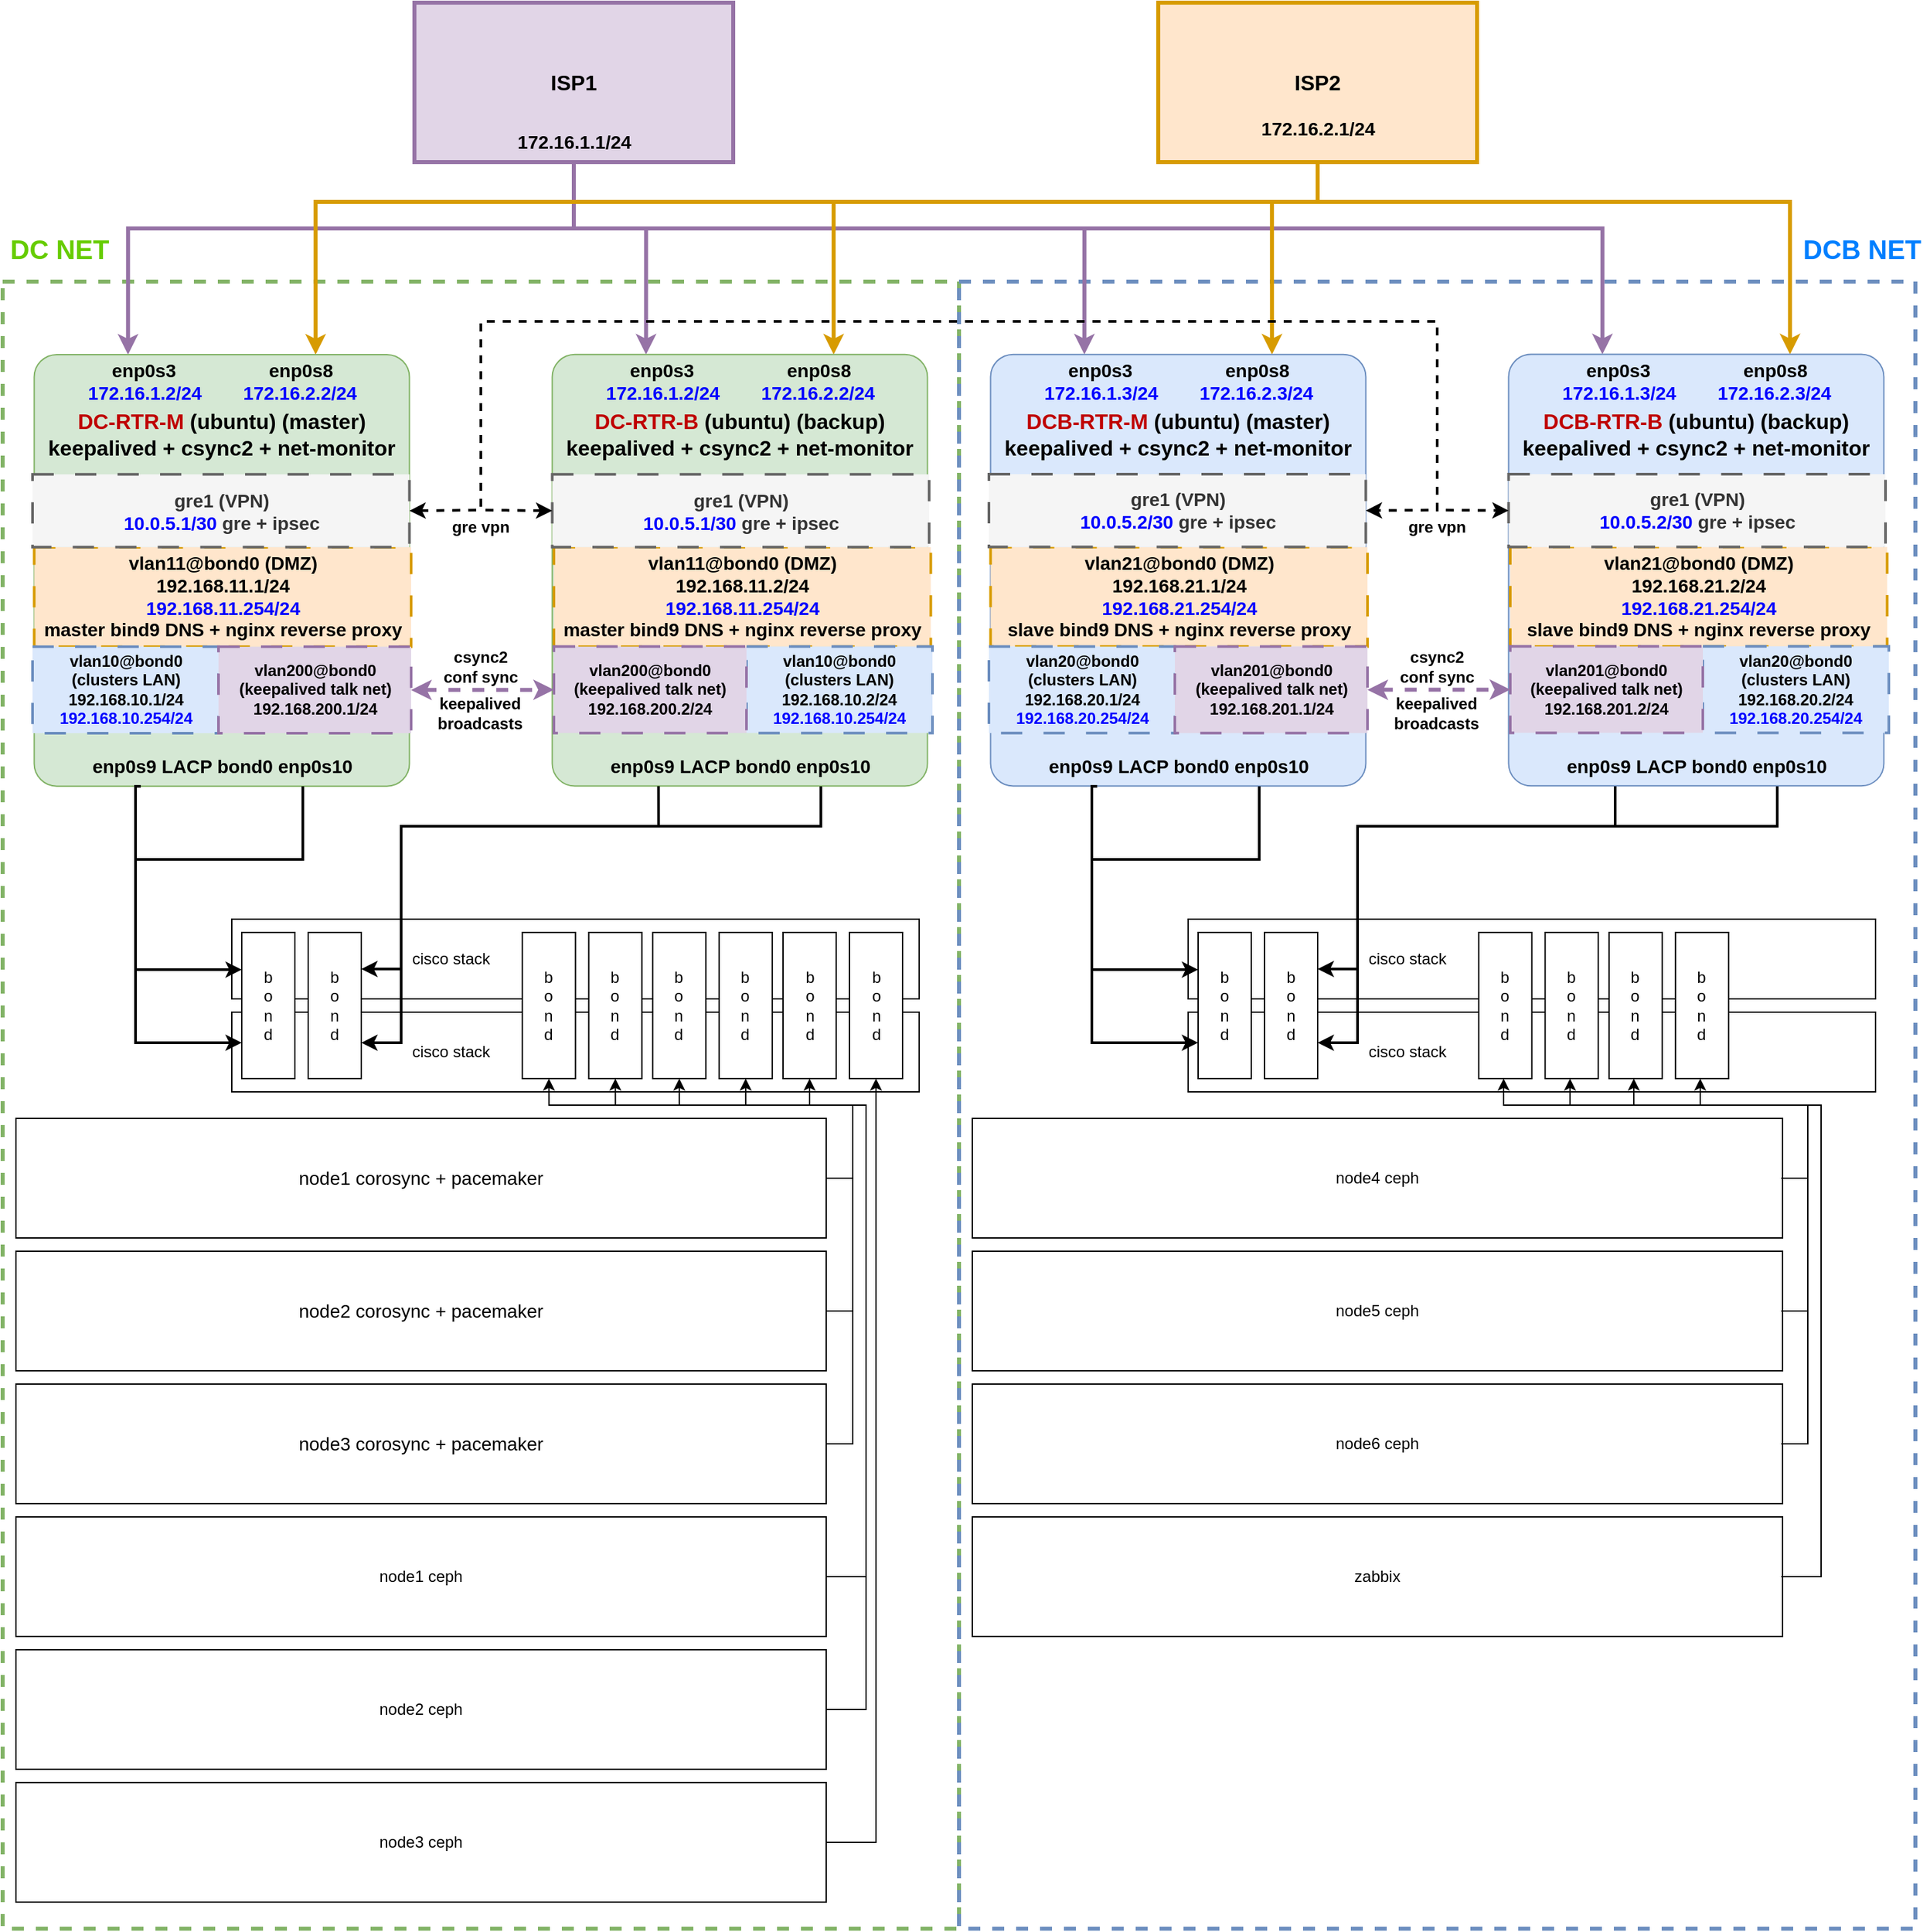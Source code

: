 <mxfile version="22.0.2" type="device">
  <diagram name="Page-1" id="IT8xFHg77yLzhzWXmNTj">
    <mxGraphModel dx="1418" dy="828" grid="1" gridSize="10" guides="1" tooltips="1" connect="1" arrows="1" fold="1" page="1" pageScale="1" pageWidth="1500" pageHeight="1500" math="0" shadow="0">
      <root>
        <mxCell id="0" />
        <mxCell id="1" parent="0" />
        <mxCell id="304MMqTgSd5EWZDUDToS-52" value="" style="rounded=0;whiteSpace=wrap;html=1;fillColor=none;dashed=1;strokeWidth=3;strokeColor=#82b366;" parent="1" vertex="1">
          <mxGeometry x="40" y="240" width="720" height="1240" as="geometry" />
        </mxCell>
        <mxCell id="304MMqTgSd5EWZDUDToS-53" value="" style="rounded=0;whiteSpace=wrap;html=1;fillColor=none;dashed=1;strokeWidth=3;strokeColor=#6c8ebf;" parent="1" vertex="1">
          <mxGeometry x="760" y="240" width="720" height="1240" as="geometry" />
        </mxCell>
        <mxCell id="304MMqTgSd5EWZDUDToS-103" style="edgeStyle=orthogonalEdgeStyle;rounded=0;orthogonalLoop=1;jettySize=auto;html=1;entryX=0.25;entryY=0;entryDx=0;entryDy=0;fillColor=#e1d5e7;strokeColor=#9673a6;strokeWidth=3;" parent="1" source="304MMqTgSd5EWZDUDToS-54" target="304MMqTgSd5EWZDUDToS-56" edge="1">
          <mxGeometry relative="1" as="geometry">
            <Array as="points">
              <mxPoint x="470" y="200" />
              <mxPoint x="134" y="200" />
            </Array>
          </mxGeometry>
        </mxCell>
        <mxCell id="304MMqTgSd5EWZDUDToS-104" style="edgeStyle=orthogonalEdgeStyle;rounded=0;orthogonalLoop=1;jettySize=auto;html=1;entryX=0.25;entryY=0;entryDx=0;entryDy=0;fillColor=#e1d5e7;strokeColor=#9673a6;strokeWidth=3;" parent="1" source="304MMqTgSd5EWZDUDToS-54" target="304MMqTgSd5EWZDUDToS-68" edge="1">
          <mxGeometry relative="1" as="geometry">
            <Array as="points">
              <mxPoint x="470" y="200" />
              <mxPoint x="524" y="200" />
            </Array>
          </mxGeometry>
        </mxCell>
        <mxCell id="304MMqTgSd5EWZDUDToS-106" style="edgeStyle=orthogonalEdgeStyle;rounded=0;orthogonalLoop=1;jettySize=auto;html=1;entryX=0.25;entryY=0;entryDx=0;entryDy=0;fillColor=#e1d5e7;strokeColor=#9673a6;strokeWidth=3;" parent="1" source="304MMqTgSd5EWZDUDToS-54" target="304MMqTgSd5EWZDUDToS-87" edge="1">
          <mxGeometry relative="1" as="geometry">
            <Array as="points">
              <mxPoint x="470" y="200" />
              <mxPoint x="1244" y="200" />
            </Array>
          </mxGeometry>
        </mxCell>
        <mxCell id="304MMqTgSd5EWZDUDToS-107" style="edgeStyle=orthogonalEdgeStyle;rounded=0;orthogonalLoop=1;jettySize=auto;html=1;entryX=0.25;entryY=0;entryDx=0;entryDy=0;fillColor=#e1d5e7;strokeColor=#9673a6;strokeWidth=3;" parent="1" source="304MMqTgSd5EWZDUDToS-54" target="304MMqTgSd5EWZDUDToS-78" edge="1">
          <mxGeometry relative="1" as="geometry">
            <Array as="points">
              <mxPoint x="470" y="200" />
              <mxPoint x="854" y="200" />
            </Array>
          </mxGeometry>
        </mxCell>
        <mxCell id="304MMqTgSd5EWZDUDToS-54" value="&lt;b&gt;&lt;font style=&quot;font-size: 16px;&quot;&gt;ISP1&lt;br&gt;&lt;/font&gt;&lt;/b&gt;" style="rounded=0;whiteSpace=wrap;html=1;strokeWidth=3;fillColor=#e1d5e7;strokeColor=#9673a6;gradientColor=none;perimeterSpacing=0;" parent="1" vertex="1">
          <mxGeometry x="350" y="30" width="240" height="120" as="geometry" />
        </mxCell>
        <mxCell id="304MMqTgSd5EWZDUDToS-108" style="edgeStyle=orthogonalEdgeStyle;rounded=0;orthogonalLoop=1;jettySize=auto;html=1;entryX=0.75;entryY=0;entryDx=0;entryDy=0;strokeWidth=3;fillColor=#ffe6cc;strokeColor=#d79b00;" parent="1" source="304MMqTgSd5EWZDUDToS-55" target="304MMqTgSd5EWZDUDToS-56" edge="1">
          <mxGeometry relative="1" as="geometry">
            <Array as="points">
              <mxPoint x="1030" y="180" />
              <mxPoint x="276" y="180" />
            </Array>
          </mxGeometry>
        </mxCell>
        <mxCell id="304MMqTgSd5EWZDUDToS-109" style="edgeStyle=orthogonalEdgeStyle;rounded=0;orthogonalLoop=1;jettySize=auto;html=1;entryX=0.75;entryY=0;entryDx=0;entryDy=0;strokeWidth=3;fillColor=#ffe6cc;strokeColor=#d79b00;" parent="1" source="304MMqTgSd5EWZDUDToS-55" target="304MMqTgSd5EWZDUDToS-68" edge="1">
          <mxGeometry relative="1" as="geometry">
            <Array as="points">
              <mxPoint x="1030" y="180" />
              <mxPoint x="666" y="180" />
            </Array>
          </mxGeometry>
        </mxCell>
        <mxCell id="304MMqTgSd5EWZDUDToS-110" style="edgeStyle=orthogonalEdgeStyle;rounded=0;orthogonalLoop=1;jettySize=auto;html=1;entryX=0.75;entryY=0;entryDx=0;entryDy=0;strokeWidth=3;fillColor=#ffe6cc;strokeColor=#d79b00;" parent="1" source="304MMqTgSd5EWZDUDToS-55" target="304MMqTgSd5EWZDUDToS-78" edge="1">
          <mxGeometry relative="1" as="geometry">
            <Array as="points">
              <mxPoint x="1030" y="180" />
              <mxPoint x="996" y="180" />
            </Array>
          </mxGeometry>
        </mxCell>
        <mxCell id="304MMqTgSd5EWZDUDToS-111" style="edgeStyle=orthogonalEdgeStyle;rounded=0;orthogonalLoop=1;jettySize=auto;html=1;entryX=0.75;entryY=0;entryDx=0;entryDy=0;strokeWidth=3;fillColor=#ffe6cc;strokeColor=#d79b00;" parent="1" source="304MMqTgSd5EWZDUDToS-55" target="304MMqTgSd5EWZDUDToS-87" edge="1">
          <mxGeometry relative="1" as="geometry">
            <Array as="points">
              <mxPoint x="1030" y="180" />
              <mxPoint x="1386" y="180" />
            </Array>
          </mxGeometry>
        </mxCell>
        <mxCell id="304MMqTgSd5EWZDUDToS-55" value="&lt;b&gt;&lt;font style=&quot;font-size: 16px;&quot;&gt;ISP2&lt;br&gt;&lt;/font&gt;&lt;/b&gt;" style="rounded=0;whiteSpace=wrap;html=1;strokeWidth=3;fillColor=#ffe6cc;strokeColor=#d79b00;" parent="1" vertex="1">
          <mxGeometry x="910" y="30" width="240" height="120" as="geometry" />
        </mxCell>
        <mxCell id="304MMqTgSd5EWZDUDToS-56" value="&lt;b&gt;&lt;font style=&quot;font-size: 16px;&quot;&gt;&lt;br&gt;&lt;/font&gt;&lt;/b&gt;" style="rounded=1;whiteSpace=wrap;html=1;fillColor=#d5e8d4;strokeColor=#82b366;arcSize=6;" parent="1" vertex="1">
          <mxGeometry x="63.75" y="294.94" width="282.5" height="324.88" as="geometry" />
        </mxCell>
        <mxCell id="304MMqTgSd5EWZDUDToS-57" value="&lt;b style=&quot;border-color: var(--border-color);&quot;&gt;&lt;font style=&quot;border-color: var(--border-color); font-size: 16px;&quot;&gt;&lt;font color=&quot;#bf0000&quot;&gt;DC-RTR-M&lt;/font&gt; (ubuntu) (master)&lt;br&gt;keepalived + csync2 + net-monitor&lt;br&gt;&lt;/font&gt;&lt;/b&gt;" style="text;html=1;strokeColor=none;fillColor=none;align=center;verticalAlign=middle;whiteSpace=wrap;rounded=0;" parent="1" vertex="1">
          <mxGeometry x="60" y="339.88" width="290" height="30" as="geometry" />
        </mxCell>
        <mxCell id="304MMqTgSd5EWZDUDToS-58" value="&lt;b style=&quot;font-size: 14px;&quot;&gt;enp0s3&amp;nbsp; &amp;nbsp; &amp;nbsp; &amp;nbsp; &amp;nbsp; &amp;nbsp; &amp;nbsp; &amp;nbsp;&amp;nbsp;&lt;font style=&quot;font-size: 14px;&quot; color=&quot;#0000cc&quot;&gt;&amp;nbsp;&amp;nbsp;&lt;/font&gt;enp0s8&lt;br&gt;&lt;font color=&quot;#0000ff&quot;&gt;172.16.1.2/24&lt;/font&gt;&amp;nbsp; &amp;nbsp; &amp;nbsp; &amp;nbsp; &lt;font color=&quot;#0000ff&quot;&gt;172.16.2.2/24&lt;/font&gt;&lt;/b&gt;" style="text;html=1;strokeColor=none;fillColor=none;align=center;verticalAlign=middle;whiteSpace=wrap;rounded=0;" parent="1" vertex="1">
          <mxGeometry x="82.5" y="299.88" width="245" height="30" as="geometry" />
        </mxCell>
        <mxCell id="304MMqTgSd5EWZDUDToS-59" value="&lt;b style=&quot;font-size: 14px;&quot;&gt;vlan11@bond0 (DMZ)&lt;br&gt;192.168.11.1/24&lt;br&gt;&lt;font color=&quot;#0000ff&quot;&gt;192.168.11.254/24&lt;/font&gt;&lt;br&gt;master bind9 DNS + nginx reverse proxy&lt;/b&gt;" style="rounded=0;whiteSpace=wrap;html=1;fillColor=#ffe6cc;strokeColor=#d79b00;dashed=1;dashPattern=8 8;strokeWidth=2;" parent="1" vertex="1">
          <mxGeometry x="63.75" y="440" width="283.75" height="74.88" as="geometry" />
        </mxCell>
        <mxCell id="304MMqTgSd5EWZDUDToS-60" value="&lt;b&gt;vlan10@bond0&lt;br&gt;(clusters LAN)&lt;br&gt;192.168.10.1/24&lt;br&gt;&lt;font color=&quot;#0000ff&quot;&gt;192.168.10.254/24&lt;/font&gt;&lt;br&gt;&lt;/b&gt;" style="rounded=0;whiteSpace=wrap;html=1;fillColor=#dae8fc;strokeColor=#6c8ebf;dashed=1;dashPattern=8 8;strokeWidth=2;" parent="1" vertex="1">
          <mxGeometry x="62.5" y="514.88" width="140" height="65.12" as="geometry" />
        </mxCell>
        <mxCell id="304MMqTgSd5EWZDUDToS-61" value="&lt;b style=&quot;&quot;&gt;vlan200@bond0&lt;br&gt;(keepalived talk net)&lt;br&gt;192.168.200.1/24&lt;br&gt;&lt;/b&gt;" style="rounded=0;whiteSpace=wrap;html=1;fillColor=#e1d5e7;strokeColor=#9673a6;dashed=1;dashPattern=8 8;strokeWidth=2;" parent="1" vertex="1">
          <mxGeometry x="202.5" y="514.88" width="145" height="65.12" as="geometry" />
        </mxCell>
        <mxCell id="304MMqTgSd5EWZDUDToS-62" value="&lt;b style=&quot;font-size: 14px;&quot;&gt;enp0s9 LACP bond0 enp0s10&lt;br&gt;&lt;/b&gt;" style="text;html=1;strokeColor=none;fillColor=none;align=center;verticalAlign=middle;whiteSpace=wrap;rounded=0;" parent="1" vertex="1">
          <mxGeometry x="82.5" y="589.88" width="245" height="30" as="geometry" />
        </mxCell>
        <mxCell id="304MMqTgSd5EWZDUDToS-63" value="&lt;span style=&quot;white-space: pre;&quot;&gt;&#x9;&lt;/span&gt;&lt;span style=&quot;white-space: pre;&quot;&gt;&#x9;&lt;/span&gt;&lt;span style=&quot;white-space: pre;&quot;&gt;&#x9;&lt;/span&gt;&lt;span style=&quot;white-space: pre;&quot;&gt;&#x9;&lt;/span&gt;&lt;span style=&quot;white-space: pre;&quot;&gt;&#x9;&lt;/span&gt;cisco stack&amp;nbsp;" style="rounded=0;whiteSpace=wrap;html=1;align=left;" parent="1" vertex="1">
          <mxGeometry x="212.5" y="720" width="517.5" height="60" as="geometry" />
        </mxCell>
        <mxCell id="304MMqTgSd5EWZDUDToS-64" value="&lt;b&gt;csync2&lt;br&gt;conf sync&lt;/b&gt;" style="text;html=1;strokeColor=none;fillColor=none;align=center;verticalAlign=middle;whiteSpace=wrap;rounded=0;" parent="1" vertex="1">
          <mxGeometry x="335" y="514.76" width="130" height="30" as="geometry" />
        </mxCell>
        <mxCell id="304MMqTgSd5EWZDUDToS-65" value="&lt;b&gt;keepalived&lt;br&gt;broadcasts&lt;/b&gt;" style="text;html=1;strokeColor=none;fillColor=none;align=center;verticalAlign=middle;whiteSpace=wrap;rounded=0;" parent="1" vertex="1">
          <mxGeometry x="358.44" y="550" width="83.12" height="30" as="geometry" />
        </mxCell>
        <mxCell id="304MMqTgSd5EWZDUDToS-66" value="&lt;b style=&quot;border-color: var(--border-color);&quot;&gt;&lt;font style=&quot;border-color: var(--border-color); font-size: 14px;&quot;&gt;172.16.1.1/24&lt;/font&gt;&lt;/b&gt;" style="text;html=1;strokeColor=none;fillColor=none;align=center;verticalAlign=middle;whiteSpace=wrap;rounded=0;" parent="1" vertex="1">
          <mxGeometry x="413.5" y="120" width="113" height="30" as="geometry" />
        </mxCell>
        <mxCell id="304MMqTgSd5EWZDUDToS-67" value="&lt;b style=&quot;border-color: var(--border-color);&quot;&gt;&lt;font style=&quot;border-color: var(--border-color); font-size: 14px;&quot;&gt;172.16.2.1/24&lt;/font&gt;&lt;/b&gt;" style="text;html=1;strokeColor=none;fillColor=none;align=center;verticalAlign=middle;whiteSpace=wrap;rounded=0;" parent="1" vertex="1">
          <mxGeometry x="973.5" y="110" width="113" height="30" as="geometry" />
        </mxCell>
        <mxCell id="304MMqTgSd5EWZDUDToS-68" value="&lt;b&gt;&lt;font style=&quot;font-size: 16px;&quot;&gt;&lt;br&gt;&lt;/font&gt;&lt;/b&gt;" style="rounded=1;whiteSpace=wrap;html=1;fillColor=#d5e8d4;strokeColor=#82b366;arcSize=6;" parent="1" vertex="1">
          <mxGeometry x="453.75" y="294.88" width="282.5" height="324.88" as="geometry" />
        </mxCell>
        <mxCell id="304MMqTgSd5EWZDUDToS-69" value="&lt;b style=&quot;border-color: var(--border-color);&quot;&gt;&lt;font style=&quot;border-color: var(--border-color); font-size: 16px;&quot;&gt;&lt;font color=&quot;#bf0000&quot;&gt;DC-RTR-B&lt;/font&gt;&amp;nbsp;(ubuntu) (backup)&lt;br&gt;keepalived + csync2 + net-monitor&lt;br&gt;&lt;/font&gt;&lt;/b&gt;" style="text;html=1;strokeColor=none;fillColor=none;align=center;verticalAlign=middle;whiteSpace=wrap;rounded=0;" parent="1" vertex="1">
          <mxGeometry x="450" y="339.82" width="290" height="30" as="geometry" />
        </mxCell>
        <mxCell id="304MMqTgSd5EWZDUDToS-70" value="&lt;b style=&quot;font-size: 14px;&quot;&gt;enp0s3&amp;nbsp; &amp;nbsp; &amp;nbsp; &amp;nbsp; &amp;nbsp; &amp;nbsp; &amp;nbsp; &amp;nbsp;&amp;nbsp;&lt;font style=&quot;font-size: 14px;&quot; color=&quot;#0000cc&quot;&gt;&amp;nbsp;&amp;nbsp;&lt;/font&gt;enp0s8&lt;br&gt;&lt;font color=&quot;#0000ff&quot;&gt;172.16.1.2/24&lt;/font&gt;&amp;nbsp; &amp;nbsp; &amp;nbsp; &amp;nbsp; &lt;font color=&quot;#0000ff&quot;&gt;172.16.2.2/24&lt;/font&gt;&lt;/b&gt;" style="text;html=1;strokeColor=none;fillColor=none;align=center;verticalAlign=middle;whiteSpace=wrap;rounded=0;" parent="1" vertex="1">
          <mxGeometry x="472.5" y="299.82" width="245" height="30" as="geometry" />
        </mxCell>
        <mxCell id="304MMqTgSd5EWZDUDToS-71" value="&lt;b style=&quot;font-size: 14px;&quot;&gt;vlan11@bond0 (DMZ)&lt;br&gt;192.168.11.2/24&lt;br&gt;&lt;font color=&quot;#0000ff&quot;&gt;192.168.11.254/24&lt;/font&gt;&lt;br&gt;master bind9 DNS + nginx reverse proxy&lt;/b&gt;" style="rounded=0;whiteSpace=wrap;html=1;fillColor=#ffe6cc;strokeColor=#d79b00;dashed=1;dashPattern=8 8;strokeWidth=2;" parent="1" vertex="1">
          <mxGeometry x="455" y="439.88" width="283.75" height="74.94" as="geometry" />
        </mxCell>
        <mxCell id="304MMqTgSd5EWZDUDToS-72" value="&lt;b&gt;vlan10@bond0&lt;br&gt;(clusters LAN)&lt;br&gt;192.168.10.2/24&lt;br&gt;&lt;font color=&quot;#0000ff&quot;&gt;192.168.10.254/24&lt;/font&gt;&lt;br&gt;&lt;/b&gt;" style="rounded=0;whiteSpace=wrap;html=1;fillColor=#dae8fc;strokeColor=#6c8ebf;dashed=1;dashPattern=8 8;strokeWidth=2;" parent="1" vertex="1">
          <mxGeometry x="600" y="514.76" width="140" height="65.06" as="geometry" />
        </mxCell>
        <mxCell id="304MMqTgSd5EWZDUDToS-73" value="&lt;b style=&quot;&quot;&gt;vlan200@bond0&lt;br&gt;(keepalived talk net)&lt;br&gt;192.168.200.2/24&lt;br&gt;&lt;/b&gt;" style="rounded=0;whiteSpace=wrap;html=1;fillColor=#e1d5e7;strokeColor=#9673a6;dashed=1;dashPattern=8 8;strokeWidth=2;" parent="1" vertex="1">
          <mxGeometry x="455" y="514.76" width="145" height="65.06" as="geometry" />
        </mxCell>
        <mxCell id="304MMqTgSd5EWZDUDToS-120" style="edgeStyle=orthogonalEdgeStyle;rounded=0;orthogonalLoop=1;jettySize=auto;html=1;exitX=0.25;exitY=1;exitDx=0;exitDy=0;entryX=1;entryY=0.25;entryDx=0;entryDy=0;strokeWidth=2;" parent="1" source="304MMqTgSd5EWZDUDToS-74" target="304MMqTgSd5EWZDUDToS-114" edge="1">
          <mxGeometry relative="1" as="geometry">
            <Array as="points">
              <mxPoint x="534" y="650" />
              <mxPoint x="340" y="650" />
              <mxPoint x="340" y="758" />
            </Array>
          </mxGeometry>
        </mxCell>
        <mxCell id="304MMqTgSd5EWZDUDToS-74" value="&lt;b style=&quot;font-size: 14px;&quot;&gt;enp0s9 LACP bond0 enp0s10&lt;br&gt;&lt;/b&gt;" style="text;html=1;strokeColor=none;fillColor=none;align=center;verticalAlign=middle;whiteSpace=wrap;rounded=0;" parent="1" vertex="1">
          <mxGeometry x="472.5" y="589.82" width="245" height="30" as="geometry" />
        </mxCell>
        <mxCell id="304MMqTgSd5EWZDUDToS-75" value="" style="endArrow=classic;startArrow=classic;html=1;rounded=0;exitX=1;exitY=0.5;exitDx=0;exitDy=0;entryX=0;entryY=0.5;entryDx=0;entryDy=0;strokeWidth=3;dashed=1;fillColor=#e1d5e7;strokeColor=#9673a6;" parent="1" source="304MMqTgSd5EWZDUDToS-61" target="304MMqTgSd5EWZDUDToS-73" edge="1">
          <mxGeometry width="50" height="50" relative="1" as="geometry">
            <mxPoint x="440" y="560" as="sourcePoint" />
            <mxPoint x="490" y="510" as="targetPoint" />
          </mxGeometry>
        </mxCell>
        <mxCell id="304MMqTgSd5EWZDUDToS-76" value="&lt;font size=&quot;1&quot;&gt;&lt;b style=&quot;font-size: 14px;&quot;&gt;gre1 (VPN)&lt;br&gt;&lt;font color=&quot;#0000ff&quot;&gt;10.0.5.1/30&amp;nbsp;&lt;/font&gt;gre + ipsec&lt;br&gt;&lt;/b&gt;&lt;/font&gt;" style="rounded=0;whiteSpace=wrap;html=1;dashed=1;dashPattern=8 8;strokeWidth=2;fillColor=#f5f5f5;fontColor=#333333;strokeColor=#666666;" parent="1" vertex="1">
          <mxGeometry x="62.5" y="385.12" width="283.75" height="54.76" as="geometry" />
        </mxCell>
        <mxCell id="304MMqTgSd5EWZDUDToS-77" value="&lt;font size=&quot;1&quot;&gt;&lt;b style=&quot;font-size: 14px;&quot;&gt;gre1 (VPN)&lt;br&gt;&lt;font color=&quot;#0000ff&quot;&gt;10.0.5.1/30&amp;nbsp;&lt;/font&gt;gre + ipsec&lt;br&gt;&lt;/b&gt;&lt;/font&gt;" style="rounded=0;whiteSpace=wrap;html=1;dashed=1;dashPattern=8 8;strokeWidth=2;fillColor=#f5f5f5;fontColor=#333333;strokeColor=#666666;" parent="1" vertex="1">
          <mxGeometry x="453.75" y="385.12" width="283.75" height="54.76" as="geometry" />
        </mxCell>
        <mxCell id="304MMqTgSd5EWZDUDToS-78" value="&lt;b&gt;&lt;font style=&quot;font-size: 16px;&quot;&gt;&lt;br&gt;&lt;/font&gt;&lt;/b&gt;" style="rounded=1;whiteSpace=wrap;html=1;fillColor=#dae8fc;strokeColor=#6c8ebf;arcSize=6;" parent="1" vertex="1">
          <mxGeometry x="783.75" y="294.82" width="282.5" height="324.88" as="geometry" />
        </mxCell>
        <mxCell id="304MMqTgSd5EWZDUDToS-79" value="&lt;b style=&quot;border-color: var(--border-color);&quot;&gt;&lt;font style=&quot;border-color: var(--border-color); font-size: 16px;&quot;&gt;&lt;font color=&quot;#bf0000&quot;&gt;DCB-RTR-M&lt;/font&gt; (ubuntu) (master)&lt;br&gt;keepalived + csync2 + net-monitor&lt;br&gt;&lt;/font&gt;&lt;/b&gt;" style="text;html=1;strokeColor=none;fillColor=none;align=center;verticalAlign=middle;whiteSpace=wrap;rounded=0;" parent="1" vertex="1">
          <mxGeometry x="780" y="339.76" width="290" height="30" as="geometry" />
        </mxCell>
        <mxCell id="304MMqTgSd5EWZDUDToS-80" value="&lt;b style=&quot;font-size: 14px;&quot;&gt;enp0s3&amp;nbsp; &amp;nbsp; &amp;nbsp; &amp;nbsp; &amp;nbsp; &amp;nbsp; &amp;nbsp; &amp;nbsp;&amp;nbsp;&lt;font style=&quot;font-size: 14px;&quot; color=&quot;#0000cc&quot;&gt;&amp;nbsp;&amp;nbsp;&lt;/font&gt;enp0s8&lt;br&gt;&lt;font color=&quot;#0000ff&quot;&gt;172.16.1.3/24&lt;/font&gt;&amp;nbsp; &amp;nbsp; &amp;nbsp; &amp;nbsp; &lt;font color=&quot;#0000ff&quot;&gt;172.16.2.3/24&lt;/font&gt;&lt;/b&gt;" style="text;html=1;strokeColor=none;fillColor=none;align=center;verticalAlign=middle;whiteSpace=wrap;rounded=0;" parent="1" vertex="1">
          <mxGeometry x="802.5" y="299.76" width="245" height="30" as="geometry" />
        </mxCell>
        <mxCell id="304MMqTgSd5EWZDUDToS-81" value="&lt;b style=&quot;font-size: 14px;&quot;&gt;vlan21@bond0 (DMZ)&lt;br&gt;192.168.21.1/24&lt;br&gt;&lt;font color=&quot;#0000ff&quot;&gt;192.168.21.254/24&lt;/font&gt;&lt;br&gt;slave bind9 DNS + nginx reverse proxy&lt;/b&gt;" style="rounded=0;whiteSpace=wrap;html=1;fillColor=#ffe6cc;strokeColor=#d79b00;dashed=1;dashPattern=8 8;strokeWidth=2;" parent="1" vertex="1">
          <mxGeometry x="783.75" y="439.88" width="283.75" height="74.88" as="geometry" />
        </mxCell>
        <mxCell id="304MMqTgSd5EWZDUDToS-82" value="&lt;b&gt;vlan20@bond0&lt;br&gt;(clusters LAN)&lt;br&gt;192.168.20.1/24&lt;br&gt;&lt;font color=&quot;#0000ff&quot;&gt;192.168.20.254/24&lt;/font&gt;&lt;br&gt;&lt;/b&gt;" style="rounded=0;whiteSpace=wrap;html=1;fillColor=#dae8fc;strokeColor=#6c8ebf;dashed=1;dashPattern=8 8;strokeWidth=2;" parent="1" vertex="1">
          <mxGeometry x="782.5" y="514.76" width="140" height="65.12" as="geometry" />
        </mxCell>
        <mxCell id="304MMqTgSd5EWZDUDToS-83" value="&lt;b style=&quot;&quot;&gt;vlan201@bond0&lt;br&gt;(keepalived talk net)&lt;br&gt;192.168.201.1/24&lt;br&gt;&lt;/b&gt;" style="rounded=0;whiteSpace=wrap;html=1;fillColor=#e1d5e7;strokeColor=#9673a6;dashed=1;dashPattern=8 8;strokeWidth=2;" parent="1" vertex="1">
          <mxGeometry x="922.5" y="514.76" width="145" height="65.12" as="geometry" />
        </mxCell>
        <mxCell id="304MMqTgSd5EWZDUDToS-84" value="&lt;b style=&quot;font-size: 14px;&quot;&gt;enp0s9 LACP bond0 enp0s10&lt;br&gt;&lt;/b&gt;" style="text;html=1;strokeColor=none;fillColor=none;align=center;verticalAlign=middle;whiteSpace=wrap;rounded=0;" parent="1" vertex="1">
          <mxGeometry x="802.5" y="589.76" width="245" height="30" as="geometry" />
        </mxCell>
        <mxCell id="304MMqTgSd5EWZDUDToS-85" value="&lt;b&gt;csync2&lt;br&gt;conf sync&lt;/b&gt;" style="text;html=1;strokeColor=none;fillColor=none;align=center;verticalAlign=middle;whiteSpace=wrap;rounded=0;" parent="1" vertex="1">
          <mxGeometry x="1055" y="514.64" width="130" height="30" as="geometry" />
        </mxCell>
        <mxCell id="304MMqTgSd5EWZDUDToS-86" value="&lt;b&gt;keepalived&lt;br&gt;broadcasts&lt;/b&gt;" style="text;html=1;strokeColor=none;fillColor=none;align=center;verticalAlign=middle;whiteSpace=wrap;rounded=0;" parent="1" vertex="1">
          <mxGeometry x="1078.44" y="549.88" width="83.12" height="30" as="geometry" />
        </mxCell>
        <mxCell id="304MMqTgSd5EWZDUDToS-87" value="&lt;b&gt;&lt;font style=&quot;font-size: 16px;&quot;&gt;&lt;br&gt;&lt;/font&gt;&lt;/b&gt;" style="rounded=1;whiteSpace=wrap;html=1;fillColor=#dae8fc;strokeColor=#6c8ebf;arcSize=6;" parent="1" vertex="1">
          <mxGeometry x="1173.75" y="294.76" width="282.5" height="324.88" as="geometry" />
        </mxCell>
        <mxCell id="304MMqTgSd5EWZDUDToS-88" value="&lt;b style=&quot;border-color: var(--border-color);&quot;&gt;&lt;font style=&quot;border-color: var(--border-color); font-size: 16px;&quot;&gt;&lt;font color=&quot;#bf0000&quot;&gt;DCB-RTR-B&lt;/font&gt;&amp;nbsp;(ubuntu) (backup)&lt;br&gt;keepalived + csync2 + net-monitor&lt;br&gt;&lt;/font&gt;&lt;/b&gt;" style="text;html=1;strokeColor=none;fillColor=none;align=center;verticalAlign=middle;whiteSpace=wrap;rounded=0;" parent="1" vertex="1">
          <mxGeometry x="1170" y="339.7" width="290" height="30" as="geometry" />
        </mxCell>
        <mxCell id="304MMqTgSd5EWZDUDToS-89" value="&lt;b style=&quot;font-size: 14px;&quot;&gt;enp0s3&amp;nbsp; &amp;nbsp; &amp;nbsp; &amp;nbsp; &amp;nbsp; &amp;nbsp; &amp;nbsp; &amp;nbsp;&amp;nbsp;&lt;font style=&quot;font-size: 14px;&quot; color=&quot;#0000cc&quot;&gt;&amp;nbsp;&amp;nbsp;&lt;/font&gt;enp0s8&lt;br&gt;&lt;font color=&quot;#0000ff&quot;&gt;172.16.1.3/24&lt;/font&gt;&amp;nbsp; &amp;nbsp; &amp;nbsp; &amp;nbsp; &lt;font color=&quot;#0000ff&quot;&gt;172.16.2.3/24&lt;/font&gt;&lt;/b&gt;" style="text;html=1;strokeColor=none;fillColor=none;align=center;verticalAlign=middle;whiteSpace=wrap;rounded=0;" parent="1" vertex="1">
          <mxGeometry x="1192.5" y="299.7" width="245" height="30" as="geometry" />
        </mxCell>
        <mxCell id="304MMqTgSd5EWZDUDToS-90" value="&lt;b style=&quot;font-size: 14px;&quot;&gt;vlan21@bond0 (DMZ)&lt;br&gt;192.168.21.2/24&lt;br&gt;&lt;font color=&quot;#0000ff&quot;&gt;192.168.21.254/24&lt;/font&gt;&lt;br&gt;slave bind9 DNS + nginx reverse proxy&lt;/b&gt;" style="rounded=0;whiteSpace=wrap;html=1;fillColor=#ffe6cc;strokeColor=#d79b00;dashed=1;dashPattern=8 8;strokeWidth=2;" parent="1" vertex="1">
          <mxGeometry x="1175" y="439.76" width="283.75" height="74.94" as="geometry" />
        </mxCell>
        <mxCell id="304MMqTgSd5EWZDUDToS-91" value="&lt;b&gt;vlan20@bond0&lt;br&gt;(clusters LAN)&lt;br&gt;192.168.20.2/24&lt;br&gt;&lt;font color=&quot;#0000ff&quot;&gt;192.168.20.254/24&lt;/font&gt;&lt;br&gt;&lt;/b&gt;" style="rounded=0;whiteSpace=wrap;html=1;fillColor=#dae8fc;strokeColor=#6c8ebf;dashed=1;dashPattern=8 8;strokeWidth=2;" parent="1" vertex="1">
          <mxGeometry x="1320" y="514.64" width="140" height="65.06" as="geometry" />
        </mxCell>
        <mxCell id="304MMqTgSd5EWZDUDToS-92" value="&lt;b style=&quot;&quot;&gt;vlan201@bond0&lt;br&gt;(keepalived talk net)&lt;br&gt;192.168.201.2/24&lt;br&gt;&lt;/b&gt;" style="rounded=0;whiteSpace=wrap;html=1;fillColor=#e1d5e7;strokeColor=#9673a6;dashed=1;dashPattern=8 8;strokeWidth=2;" parent="1" vertex="1">
          <mxGeometry x="1175" y="514.64" width="145" height="65.06" as="geometry" />
        </mxCell>
        <mxCell id="304MMqTgSd5EWZDUDToS-93" value="&lt;b style=&quot;font-size: 14px;&quot;&gt;enp0s9 LACP bond0 enp0s10&lt;br&gt;&lt;/b&gt;" style="text;html=1;strokeColor=none;fillColor=none;align=center;verticalAlign=middle;whiteSpace=wrap;rounded=0;" parent="1" vertex="1">
          <mxGeometry x="1192.5" y="589.7" width="245" height="30" as="geometry" />
        </mxCell>
        <mxCell id="304MMqTgSd5EWZDUDToS-94" value="" style="endArrow=classic;startArrow=classic;html=1;rounded=0;exitX=1;exitY=0.5;exitDx=0;exitDy=0;entryX=0;entryY=0.5;entryDx=0;entryDy=0;strokeWidth=3;dashed=1;fillColor=#e1d5e7;strokeColor=#9673a6;" parent="1" source="304MMqTgSd5EWZDUDToS-83" target="304MMqTgSd5EWZDUDToS-92" edge="1">
          <mxGeometry width="50" height="50" relative="1" as="geometry">
            <mxPoint x="1160" y="559.88" as="sourcePoint" />
            <mxPoint x="1210" y="509.88" as="targetPoint" />
          </mxGeometry>
        </mxCell>
        <mxCell id="304MMqTgSd5EWZDUDToS-95" value="&lt;font size=&quot;1&quot;&gt;&lt;b style=&quot;font-size: 14px;&quot;&gt;gre1 (VPN)&lt;br&gt;&lt;font color=&quot;#0000ff&quot;&gt;10.0.5.2/30&amp;nbsp;&lt;/font&gt;gre + ipsec&lt;br&gt;&lt;/b&gt;&lt;/font&gt;" style="rounded=0;whiteSpace=wrap;html=1;dashed=1;dashPattern=8 8;strokeWidth=2;fillColor=#f5f5f5;fontColor=#333333;strokeColor=#666666;" parent="1" vertex="1">
          <mxGeometry x="782.5" y="385" width="283.75" height="54.76" as="geometry" />
        </mxCell>
        <mxCell id="304MMqTgSd5EWZDUDToS-96" value="&lt;font size=&quot;1&quot;&gt;&lt;b style=&quot;font-size: 14px;&quot;&gt;gre1 (VPN)&lt;br&gt;&lt;font color=&quot;#0000ff&quot;&gt;10.0.5.2/30&amp;nbsp;&lt;/font&gt;gre + ipsec&lt;br&gt;&lt;/b&gt;&lt;/font&gt;" style="rounded=0;whiteSpace=wrap;html=1;dashed=1;dashPattern=8 8;strokeWidth=2;fillColor=#f5f5f5;fontColor=#333333;strokeColor=#666666;" parent="1" vertex="1">
          <mxGeometry x="1173.75" y="385" width="283.75" height="54.76" as="geometry" />
        </mxCell>
        <mxCell id="304MMqTgSd5EWZDUDToS-97" value="" style="endArrow=classic;startArrow=classic;html=1;rounded=0;exitX=1;exitY=0.5;exitDx=0;exitDy=0;entryX=1;entryY=0.5;entryDx=0;entryDy=0;strokeWidth=2;dashed=1;" parent="1" source="304MMqTgSd5EWZDUDToS-76" target="304MMqTgSd5EWZDUDToS-95" edge="1">
          <mxGeometry width="50" height="50" relative="1" as="geometry">
            <mxPoint x="590" y="270" as="sourcePoint" />
            <mxPoint x="640" y="220" as="targetPoint" />
            <Array as="points">
              <mxPoint x="400" y="412" />
              <mxPoint x="400" y="270" />
              <mxPoint x="710" y="270" />
              <mxPoint x="1120" y="270" />
              <mxPoint x="1120" y="412" />
            </Array>
          </mxGeometry>
        </mxCell>
        <mxCell id="304MMqTgSd5EWZDUDToS-98" value="" style="endArrow=classic;startArrow=classic;html=1;rounded=0;exitX=0;exitY=0.5;exitDx=0;exitDy=0;entryX=0;entryY=0.5;entryDx=0;entryDy=0;strokeWidth=2;dashed=1;" parent="1" source="304MMqTgSd5EWZDUDToS-77" target="304MMqTgSd5EWZDUDToS-96" edge="1">
          <mxGeometry width="50" height="50" relative="1" as="geometry">
            <mxPoint x="620" y="270" as="sourcePoint" />
            <mxPoint x="670" y="220" as="targetPoint" />
            <Array as="points">
              <mxPoint x="400" y="412" />
              <mxPoint x="400" y="270" />
              <mxPoint x="760" y="270" />
              <mxPoint x="1120" y="270" />
              <mxPoint x="1120" y="412" />
            </Array>
          </mxGeometry>
        </mxCell>
        <mxCell id="304MMqTgSd5EWZDUDToS-99" value="&lt;b&gt;gre vpn&lt;/b&gt;" style="text;html=1;strokeColor=none;fillColor=none;align=center;verticalAlign=middle;whiteSpace=wrap;rounded=0;" parent="1" vertex="1">
          <mxGeometry x="335" y="410" width="130" height="30" as="geometry" />
        </mxCell>
        <mxCell id="304MMqTgSd5EWZDUDToS-100" value="&lt;b&gt;gre vpn&lt;/b&gt;" style="text;html=1;strokeColor=none;fillColor=none;align=center;verticalAlign=middle;whiteSpace=wrap;rounded=0;" parent="1" vertex="1">
          <mxGeometry x="1055" y="410" width="130" height="30" as="geometry" />
        </mxCell>
        <mxCell id="304MMqTgSd5EWZDUDToS-101" value="&lt;font size=&quot;1&quot; style=&quot;&quot; color=&quot;#66cc00&quot;&gt;&lt;b style=&quot;font-size: 20px;&quot;&gt;DC NET&lt;/b&gt;&lt;/font&gt;" style="text;html=1;strokeColor=none;fillColor=none;align=center;verticalAlign=middle;whiteSpace=wrap;rounded=0;" parent="1" vertex="1">
          <mxGeometry x="40" y="200" width="86.25" height="30" as="geometry" />
        </mxCell>
        <mxCell id="304MMqTgSd5EWZDUDToS-102" value="&lt;font color=&quot;#007fff&quot; size=&quot;1&quot; style=&quot;&quot;&gt;&lt;b style=&quot;font-size: 20px;&quot;&gt;DCB NET&lt;/b&gt;&lt;/font&gt;" style="text;html=1;strokeColor=none;fillColor=none;align=center;verticalAlign=middle;whiteSpace=wrap;rounded=0;" parent="1" vertex="1">
          <mxGeometry x="1390" y="200" width="100" height="30" as="geometry" />
        </mxCell>
        <mxCell id="304MMqTgSd5EWZDUDToS-112" value="&lt;div style=&quot;&quot;&gt;&lt;span style=&quot;background-color: initial;&quot;&gt;&lt;span style=&quot;white-space: pre;&quot;&gt;&#x9;&lt;/span&gt;&lt;span style=&quot;white-space: pre;&quot;&gt;&#x9;&lt;/span&gt;&lt;span style=&quot;white-space: pre;&quot;&gt;&#x9;&lt;/span&gt;&lt;span style=&quot;white-space: pre;&quot;&gt;&#x9;&lt;/span&gt;&lt;span style=&quot;white-space: pre;&quot;&gt;&#x9;&lt;/span&gt;cisco stack&amp;nbsp;&lt;/span&gt;&lt;/div&gt;" style="rounded=0;whiteSpace=wrap;html=1;align=left;" parent="1" vertex="1">
          <mxGeometry x="212.5" y="790" width="517.5" height="60" as="geometry" />
        </mxCell>
        <mxCell id="304MMqTgSd5EWZDUDToS-113" value="b&lt;br&gt;o&lt;br&gt;n&lt;br&gt;d" style="rounded=0;whiteSpace=wrap;html=1;" parent="1" vertex="1">
          <mxGeometry x="220" y="730" width="40" height="110" as="geometry" />
        </mxCell>
        <mxCell id="304MMqTgSd5EWZDUDToS-114" value="b&lt;br&gt;o&lt;br&gt;n&lt;br&gt;d" style="rounded=0;whiteSpace=wrap;html=1;" parent="1" vertex="1">
          <mxGeometry x="270" y="730" width="40" height="110" as="geometry" />
        </mxCell>
        <mxCell id="304MMqTgSd5EWZDUDToS-118" style="edgeStyle=orthogonalEdgeStyle;rounded=0;orthogonalLoop=1;jettySize=auto;html=1;exitX=0.25;exitY=1;exitDx=0;exitDy=0;entryX=0;entryY=0.25;entryDx=0;entryDy=0;strokeWidth=2;" parent="1" edge="1">
          <mxGeometry relative="1" as="geometry">
            <mxPoint x="144" y="620" as="sourcePoint" />
            <mxPoint x="220" y="758" as="targetPoint" />
            <Array as="points">
              <mxPoint x="140" y="620" />
              <mxPoint x="140" y="758" />
            </Array>
          </mxGeometry>
        </mxCell>
        <mxCell id="304MMqTgSd5EWZDUDToS-119" style="edgeStyle=orthogonalEdgeStyle;rounded=0;orthogonalLoop=1;jettySize=auto;html=1;exitX=0.75;exitY=1;exitDx=0;exitDy=0;entryX=0;entryY=0.75;entryDx=0;entryDy=0;strokeWidth=2;" parent="1" edge="1">
          <mxGeometry relative="1" as="geometry">
            <mxPoint x="266" y="620" as="sourcePoint" />
            <mxPoint x="220" y="813" as="targetPoint" />
            <Array as="points">
              <mxPoint x="266" y="675" />
              <mxPoint x="140" y="675" />
              <mxPoint x="140" y="813" />
            </Array>
          </mxGeometry>
        </mxCell>
        <mxCell id="304MMqTgSd5EWZDUDToS-122" style="edgeStyle=orthogonalEdgeStyle;rounded=0;orthogonalLoop=1;jettySize=auto;html=1;exitX=0.75;exitY=1;exitDx=0;exitDy=0;entryX=1;entryY=0.75;entryDx=0;entryDy=0;strokeWidth=2;" parent="1" edge="1">
          <mxGeometry relative="1" as="geometry">
            <mxPoint x="656" y="620" as="sourcePoint" />
            <mxPoint x="310" y="813" as="targetPoint" />
            <Array as="points">
              <mxPoint x="656" y="650" />
              <mxPoint x="340" y="650" />
              <mxPoint x="340" y="813" />
            </Array>
          </mxGeometry>
        </mxCell>
        <mxCell id="304MMqTgSd5EWZDUDToS-123" value="b&lt;br&gt;o&lt;br&gt;n&lt;br&gt;d" style="rounded=0;whiteSpace=wrap;html=1;" parent="1" vertex="1">
          <mxGeometry x="431.25" y="730" width="40" height="110" as="geometry" />
        </mxCell>
        <mxCell id="304MMqTgSd5EWZDUDToS-124" value="b&lt;br&gt;o&lt;br&gt;n&lt;br&gt;d" style="rounded=0;whiteSpace=wrap;html=1;" parent="1" vertex="1">
          <mxGeometry x="481.25" y="730" width="40" height="110" as="geometry" />
        </mxCell>
        <mxCell id="304MMqTgSd5EWZDUDToS-126" value="b&lt;br&gt;o&lt;br&gt;n&lt;br&gt;d" style="rounded=0;whiteSpace=wrap;html=1;" parent="1" vertex="1">
          <mxGeometry x="529.38" y="730" width="40" height="110" as="geometry" />
        </mxCell>
        <mxCell id="304MMqTgSd5EWZDUDToS-127" value="b&lt;br&gt;o&lt;br&gt;n&lt;br&gt;d" style="rounded=0;whiteSpace=wrap;html=1;" parent="1" vertex="1">
          <mxGeometry x="579.38" y="730" width="40" height="110" as="geometry" />
        </mxCell>
        <mxCell id="304MMqTgSd5EWZDUDToS-128" value="b&lt;br&gt;o&lt;br&gt;n&lt;br&gt;d" style="rounded=0;whiteSpace=wrap;html=1;" parent="1" vertex="1">
          <mxGeometry x="627.5" y="730" width="40" height="110" as="geometry" />
        </mxCell>
        <mxCell id="304MMqTgSd5EWZDUDToS-129" value="b&lt;br&gt;o&lt;br&gt;n&lt;br&gt;d" style="rounded=0;whiteSpace=wrap;html=1;" parent="1" vertex="1">
          <mxGeometry x="677.5" y="730" width="40" height="110" as="geometry" />
        </mxCell>
        <mxCell id="304MMqTgSd5EWZDUDToS-130" value="&lt;span style=&quot;white-space: pre;&quot;&gt;&#x9;&lt;/span&gt;&lt;span style=&quot;white-space: pre;&quot;&gt;&#x9;&lt;/span&gt;&lt;span style=&quot;white-space: pre;&quot;&gt;&#x9;&lt;/span&gt;&lt;span style=&quot;white-space: pre;&quot;&gt;&#x9;&lt;/span&gt;&lt;span style=&quot;white-space: pre;&quot;&gt;&#x9;&lt;/span&gt;cisco stack" style="rounded=0;whiteSpace=wrap;html=1;align=left;" parent="1" vertex="1">
          <mxGeometry x="932.5" y="720" width="517.5" height="60" as="geometry" />
        </mxCell>
        <mxCell id="304MMqTgSd5EWZDUDToS-131" style="edgeStyle=orthogonalEdgeStyle;rounded=0;orthogonalLoop=1;jettySize=auto;html=1;exitX=0.25;exitY=1;exitDx=0;exitDy=0;entryX=1;entryY=0.25;entryDx=0;entryDy=0;strokeWidth=2;" parent="1" target="304MMqTgSd5EWZDUDToS-134" edge="1">
          <mxGeometry relative="1" as="geometry">
            <mxPoint x="1254" y="620" as="sourcePoint" />
            <Array as="points">
              <mxPoint x="1254" y="650" />
              <mxPoint x="1060" y="650" />
              <mxPoint x="1060" y="758" />
            </Array>
          </mxGeometry>
        </mxCell>
        <mxCell id="304MMqTgSd5EWZDUDToS-132" value="&lt;div style=&quot;&quot;&gt;&lt;span style=&quot;background-color: initial;&quot;&gt;&lt;span style=&quot;white-space: pre;&quot;&gt;&#x9;&lt;/span&gt;&lt;span style=&quot;white-space: pre;&quot;&gt;&#x9;&lt;/span&gt;&lt;span style=&quot;white-space: pre;&quot;&gt;&#x9;&lt;/span&gt;&lt;span style=&quot;white-space: pre;&quot;&gt;&#x9;&lt;/span&gt;&lt;span style=&quot;white-space: pre;&quot;&gt;&#x9;&lt;/span&gt;cisco stack&lt;/span&gt;&lt;/div&gt;" style="rounded=0;whiteSpace=wrap;html=1;align=left;" parent="1" vertex="1">
          <mxGeometry x="932.5" y="790" width="517.5" height="60" as="geometry" />
        </mxCell>
        <mxCell id="304MMqTgSd5EWZDUDToS-133" value="b&lt;br&gt;o&lt;br&gt;n&lt;br&gt;d" style="rounded=0;whiteSpace=wrap;html=1;" parent="1" vertex="1">
          <mxGeometry x="940" y="730" width="40" height="110" as="geometry" />
        </mxCell>
        <mxCell id="304MMqTgSd5EWZDUDToS-134" value="b&lt;br&gt;o&lt;br&gt;n&lt;br&gt;d" style="rounded=0;whiteSpace=wrap;html=1;" parent="1" vertex="1">
          <mxGeometry x="990" y="730" width="40" height="110" as="geometry" />
        </mxCell>
        <mxCell id="304MMqTgSd5EWZDUDToS-135" style="edgeStyle=orthogonalEdgeStyle;rounded=0;orthogonalLoop=1;jettySize=auto;html=1;exitX=0.25;exitY=1;exitDx=0;exitDy=0;entryX=0;entryY=0.25;entryDx=0;entryDy=0;strokeWidth=2;" parent="1" edge="1">
          <mxGeometry relative="1" as="geometry">
            <mxPoint x="864" y="620" as="sourcePoint" />
            <mxPoint x="940" y="758" as="targetPoint" />
            <Array as="points">
              <mxPoint x="860" y="620" />
              <mxPoint x="860" y="758" />
            </Array>
          </mxGeometry>
        </mxCell>
        <mxCell id="304MMqTgSd5EWZDUDToS-136" style="edgeStyle=orthogonalEdgeStyle;rounded=0;orthogonalLoop=1;jettySize=auto;html=1;exitX=0.75;exitY=1;exitDx=0;exitDy=0;entryX=0;entryY=0.75;entryDx=0;entryDy=0;strokeWidth=2;" parent="1" edge="1">
          <mxGeometry relative="1" as="geometry">
            <mxPoint x="986" y="620" as="sourcePoint" />
            <mxPoint x="940" y="813" as="targetPoint" />
            <Array as="points">
              <mxPoint x="986" y="675" />
              <mxPoint x="860" y="675" />
              <mxPoint x="860" y="813" />
            </Array>
          </mxGeometry>
        </mxCell>
        <mxCell id="304MMqTgSd5EWZDUDToS-137" style="edgeStyle=orthogonalEdgeStyle;rounded=0;orthogonalLoop=1;jettySize=auto;html=1;exitX=0.75;exitY=1;exitDx=0;exitDy=0;entryX=1;entryY=0.75;entryDx=0;entryDy=0;strokeWidth=2;" parent="1" edge="1">
          <mxGeometry relative="1" as="geometry">
            <mxPoint x="1376" y="620" as="sourcePoint" />
            <mxPoint x="1030" y="813" as="targetPoint" />
            <Array as="points">
              <mxPoint x="1376" y="650" />
              <mxPoint x="1060" y="650" />
              <mxPoint x="1060" y="813" />
            </Array>
          </mxGeometry>
        </mxCell>
        <mxCell id="304MMqTgSd5EWZDUDToS-138" value="b&lt;br&gt;o&lt;br&gt;n&lt;br&gt;d" style="rounded=0;whiteSpace=wrap;html=1;" parent="1" vertex="1">
          <mxGeometry x="1151.25" y="730" width="40" height="110" as="geometry" />
        </mxCell>
        <mxCell id="304MMqTgSd5EWZDUDToS-139" value="b&lt;br&gt;o&lt;br&gt;n&lt;br&gt;d" style="rounded=0;whiteSpace=wrap;html=1;" parent="1" vertex="1">
          <mxGeometry x="1201.25" y="730" width="40" height="110" as="geometry" />
        </mxCell>
        <mxCell id="304MMqTgSd5EWZDUDToS-140" value="b&lt;br&gt;o&lt;br&gt;n&lt;br&gt;d" style="rounded=0;whiteSpace=wrap;html=1;" parent="1" vertex="1">
          <mxGeometry x="1249.38" y="730" width="40" height="110" as="geometry" />
        </mxCell>
        <mxCell id="304MMqTgSd5EWZDUDToS-141" value="b&lt;br&gt;o&lt;br&gt;n&lt;br&gt;d" style="rounded=0;whiteSpace=wrap;html=1;" parent="1" vertex="1">
          <mxGeometry x="1299.38" y="730" width="40" height="110" as="geometry" />
        </mxCell>
        <mxCell id="304MMqTgSd5EWZDUDToS-153" style="edgeStyle=orthogonalEdgeStyle;rounded=0;orthogonalLoop=1;jettySize=auto;html=1;entryX=0.5;entryY=1;entryDx=0;entryDy=0;" parent="1" source="304MMqTgSd5EWZDUDToS-144" target="304MMqTgSd5EWZDUDToS-123" edge="1">
          <mxGeometry relative="1" as="geometry">
            <Array as="points">
              <mxPoint x="680" y="915" />
              <mxPoint x="680" y="860" />
              <mxPoint x="451" y="860" />
            </Array>
          </mxGeometry>
        </mxCell>
        <mxCell id="304MMqTgSd5EWZDUDToS-144" value="&lt;font style=&quot;font-size: 14px;&quot;&gt;node1 corosync + pacemaker&lt;/font&gt;" style="rounded=0;whiteSpace=wrap;html=1;" parent="1" vertex="1">
          <mxGeometry x="50" y="870" width="610" height="90" as="geometry" />
        </mxCell>
        <mxCell id="304MMqTgSd5EWZDUDToS-154" style="edgeStyle=orthogonalEdgeStyle;rounded=0;orthogonalLoop=1;jettySize=auto;html=1;entryX=0.5;entryY=1;entryDx=0;entryDy=0;" parent="1" source="304MMqTgSd5EWZDUDToS-145" target="304MMqTgSd5EWZDUDToS-124" edge="1">
          <mxGeometry relative="1" as="geometry">
            <Array as="points">
              <mxPoint x="680" y="1015" />
              <mxPoint x="680" y="860" />
              <mxPoint x="501" y="860" />
            </Array>
          </mxGeometry>
        </mxCell>
        <mxCell id="304MMqTgSd5EWZDUDToS-145" value="&lt;font style=&quot;font-size: 14px;&quot;&gt;node2 corosync + pacemaker&lt;/font&gt;" style="rounded=0;whiteSpace=wrap;html=1;" parent="1" vertex="1">
          <mxGeometry x="50" y="970" width="610" height="90" as="geometry" />
        </mxCell>
        <mxCell id="304MMqTgSd5EWZDUDToS-155" style="edgeStyle=orthogonalEdgeStyle;rounded=0;orthogonalLoop=1;jettySize=auto;html=1;entryX=0.5;entryY=1;entryDx=0;entryDy=0;" parent="1" source="304MMqTgSd5EWZDUDToS-146" target="304MMqTgSd5EWZDUDToS-126" edge="1">
          <mxGeometry relative="1" as="geometry">
            <Array as="points">
              <mxPoint x="680" y="1115" />
              <mxPoint x="680" y="860" />
              <mxPoint x="549" y="860" />
            </Array>
          </mxGeometry>
        </mxCell>
        <mxCell id="304MMqTgSd5EWZDUDToS-146" value="&lt;font style=&quot;font-size: 14px;&quot;&gt;node3 corosync + pacemaker&lt;/font&gt;" style="rounded=0;whiteSpace=wrap;html=1;" parent="1" vertex="1">
          <mxGeometry x="50" y="1070" width="610" height="90" as="geometry" />
        </mxCell>
        <mxCell id="304MMqTgSd5EWZDUDToS-156" style="edgeStyle=orthogonalEdgeStyle;rounded=0;orthogonalLoop=1;jettySize=auto;html=1;entryX=0.5;entryY=1;entryDx=0;entryDy=0;" parent="1" source="304MMqTgSd5EWZDUDToS-147" target="304MMqTgSd5EWZDUDToS-127" edge="1">
          <mxGeometry relative="1" as="geometry">
            <Array as="points">
              <mxPoint x="690" y="1215" />
              <mxPoint x="690" y="860" />
              <mxPoint x="599" y="860" />
            </Array>
          </mxGeometry>
        </mxCell>
        <mxCell id="304MMqTgSd5EWZDUDToS-147" value="node1 ceph" style="rounded=0;whiteSpace=wrap;html=1;" parent="1" vertex="1">
          <mxGeometry x="50" y="1170" width="610" height="90" as="geometry" />
        </mxCell>
        <mxCell id="304MMqTgSd5EWZDUDToS-157" style="edgeStyle=orthogonalEdgeStyle;rounded=0;orthogonalLoop=1;jettySize=auto;html=1;entryX=0.5;entryY=1;entryDx=0;entryDy=0;" parent="1" source="304MMqTgSd5EWZDUDToS-148" target="304MMqTgSd5EWZDUDToS-128" edge="1">
          <mxGeometry relative="1" as="geometry">
            <Array as="points">
              <mxPoint x="690" y="1315" />
              <mxPoint x="690" y="860" />
              <mxPoint x="648" y="860" />
            </Array>
          </mxGeometry>
        </mxCell>
        <mxCell id="304MMqTgSd5EWZDUDToS-148" value="node2 ceph" style="rounded=0;whiteSpace=wrap;html=1;" parent="1" vertex="1">
          <mxGeometry x="50" y="1270" width="610" height="90" as="geometry" />
        </mxCell>
        <mxCell id="304MMqTgSd5EWZDUDToS-158" style="edgeStyle=orthogonalEdgeStyle;rounded=0;orthogonalLoop=1;jettySize=auto;html=1;entryX=0.5;entryY=1;entryDx=0;entryDy=0;" parent="1" source="304MMqTgSd5EWZDUDToS-149" target="304MMqTgSd5EWZDUDToS-129" edge="1">
          <mxGeometry relative="1" as="geometry" />
        </mxCell>
        <mxCell id="304MMqTgSd5EWZDUDToS-149" value="node3 ceph" style="rounded=0;whiteSpace=wrap;html=1;" parent="1" vertex="1">
          <mxGeometry x="50" y="1370" width="610" height="90" as="geometry" />
        </mxCell>
        <mxCell id="304MMqTgSd5EWZDUDToS-150" value="node4 ceph" style="rounded=0;whiteSpace=wrap;html=1;" parent="1" vertex="1">
          <mxGeometry x="770" y="870" width="610" height="90" as="geometry" />
        </mxCell>
        <mxCell id="304MMqTgSd5EWZDUDToS-151" value="node5 ceph" style="rounded=0;whiteSpace=wrap;html=1;" parent="1" vertex="1">
          <mxGeometry x="770" y="970" width="610" height="90" as="geometry" />
        </mxCell>
        <mxCell id="304MMqTgSd5EWZDUDToS-152" value="node6 ceph" style="rounded=0;whiteSpace=wrap;html=1;" parent="1" vertex="1">
          <mxGeometry x="770" y="1070" width="610" height="90" as="geometry" />
        </mxCell>
        <mxCell id="304MMqTgSd5EWZDUDToS-159" value="zabbix" style="rounded=0;whiteSpace=wrap;html=1;" parent="1" vertex="1">
          <mxGeometry x="770" y="1170" width="610" height="90" as="geometry" />
        </mxCell>
        <mxCell id="304MMqTgSd5EWZDUDToS-161" style="edgeStyle=orthogonalEdgeStyle;rounded=0;orthogonalLoop=1;jettySize=auto;html=1;entryX=0.5;entryY=1;entryDx=0;entryDy=0;" parent="1" edge="1">
          <mxGeometry relative="1" as="geometry">
            <mxPoint x="1379" y="915" as="sourcePoint" />
            <mxPoint x="1170" y="840" as="targetPoint" />
            <Array as="points">
              <mxPoint x="1399" y="915" />
              <mxPoint x="1399" y="860" />
              <mxPoint x="1170" y="860" />
            </Array>
          </mxGeometry>
        </mxCell>
        <mxCell id="304MMqTgSd5EWZDUDToS-162" style="edgeStyle=orthogonalEdgeStyle;rounded=0;orthogonalLoop=1;jettySize=auto;html=1;entryX=0.5;entryY=1;entryDx=0;entryDy=0;" parent="1" edge="1">
          <mxGeometry relative="1" as="geometry">
            <mxPoint x="1379" y="1015" as="sourcePoint" />
            <mxPoint x="1220" y="840" as="targetPoint" />
            <Array as="points">
              <mxPoint x="1399" y="1015" />
              <mxPoint x="1399" y="860" />
              <mxPoint x="1220" y="860" />
            </Array>
          </mxGeometry>
        </mxCell>
        <mxCell id="304MMqTgSd5EWZDUDToS-163" style="edgeStyle=orthogonalEdgeStyle;rounded=0;orthogonalLoop=1;jettySize=auto;html=1;entryX=0.5;entryY=1;entryDx=0;entryDy=0;" parent="1" edge="1">
          <mxGeometry relative="1" as="geometry">
            <mxPoint x="1379" y="1115" as="sourcePoint" />
            <mxPoint x="1268" y="840" as="targetPoint" />
            <Array as="points">
              <mxPoint x="1399" y="1115" />
              <mxPoint x="1399" y="860" />
              <mxPoint x="1268" y="860" />
            </Array>
          </mxGeometry>
        </mxCell>
        <mxCell id="304MMqTgSd5EWZDUDToS-164" style="edgeStyle=orthogonalEdgeStyle;rounded=0;orthogonalLoop=1;jettySize=auto;html=1;entryX=0.5;entryY=1;entryDx=0;entryDy=0;" parent="1" edge="1">
          <mxGeometry relative="1" as="geometry">
            <mxPoint x="1379" y="1215" as="sourcePoint" />
            <mxPoint x="1318" y="840" as="targetPoint" />
            <Array as="points">
              <mxPoint x="1409" y="1215" />
              <mxPoint x="1409" y="860" />
              <mxPoint x="1318" y="860" />
            </Array>
          </mxGeometry>
        </mxCell>
      </root>
    </mxGraphModel>
  </diagram>
</mxfile>
